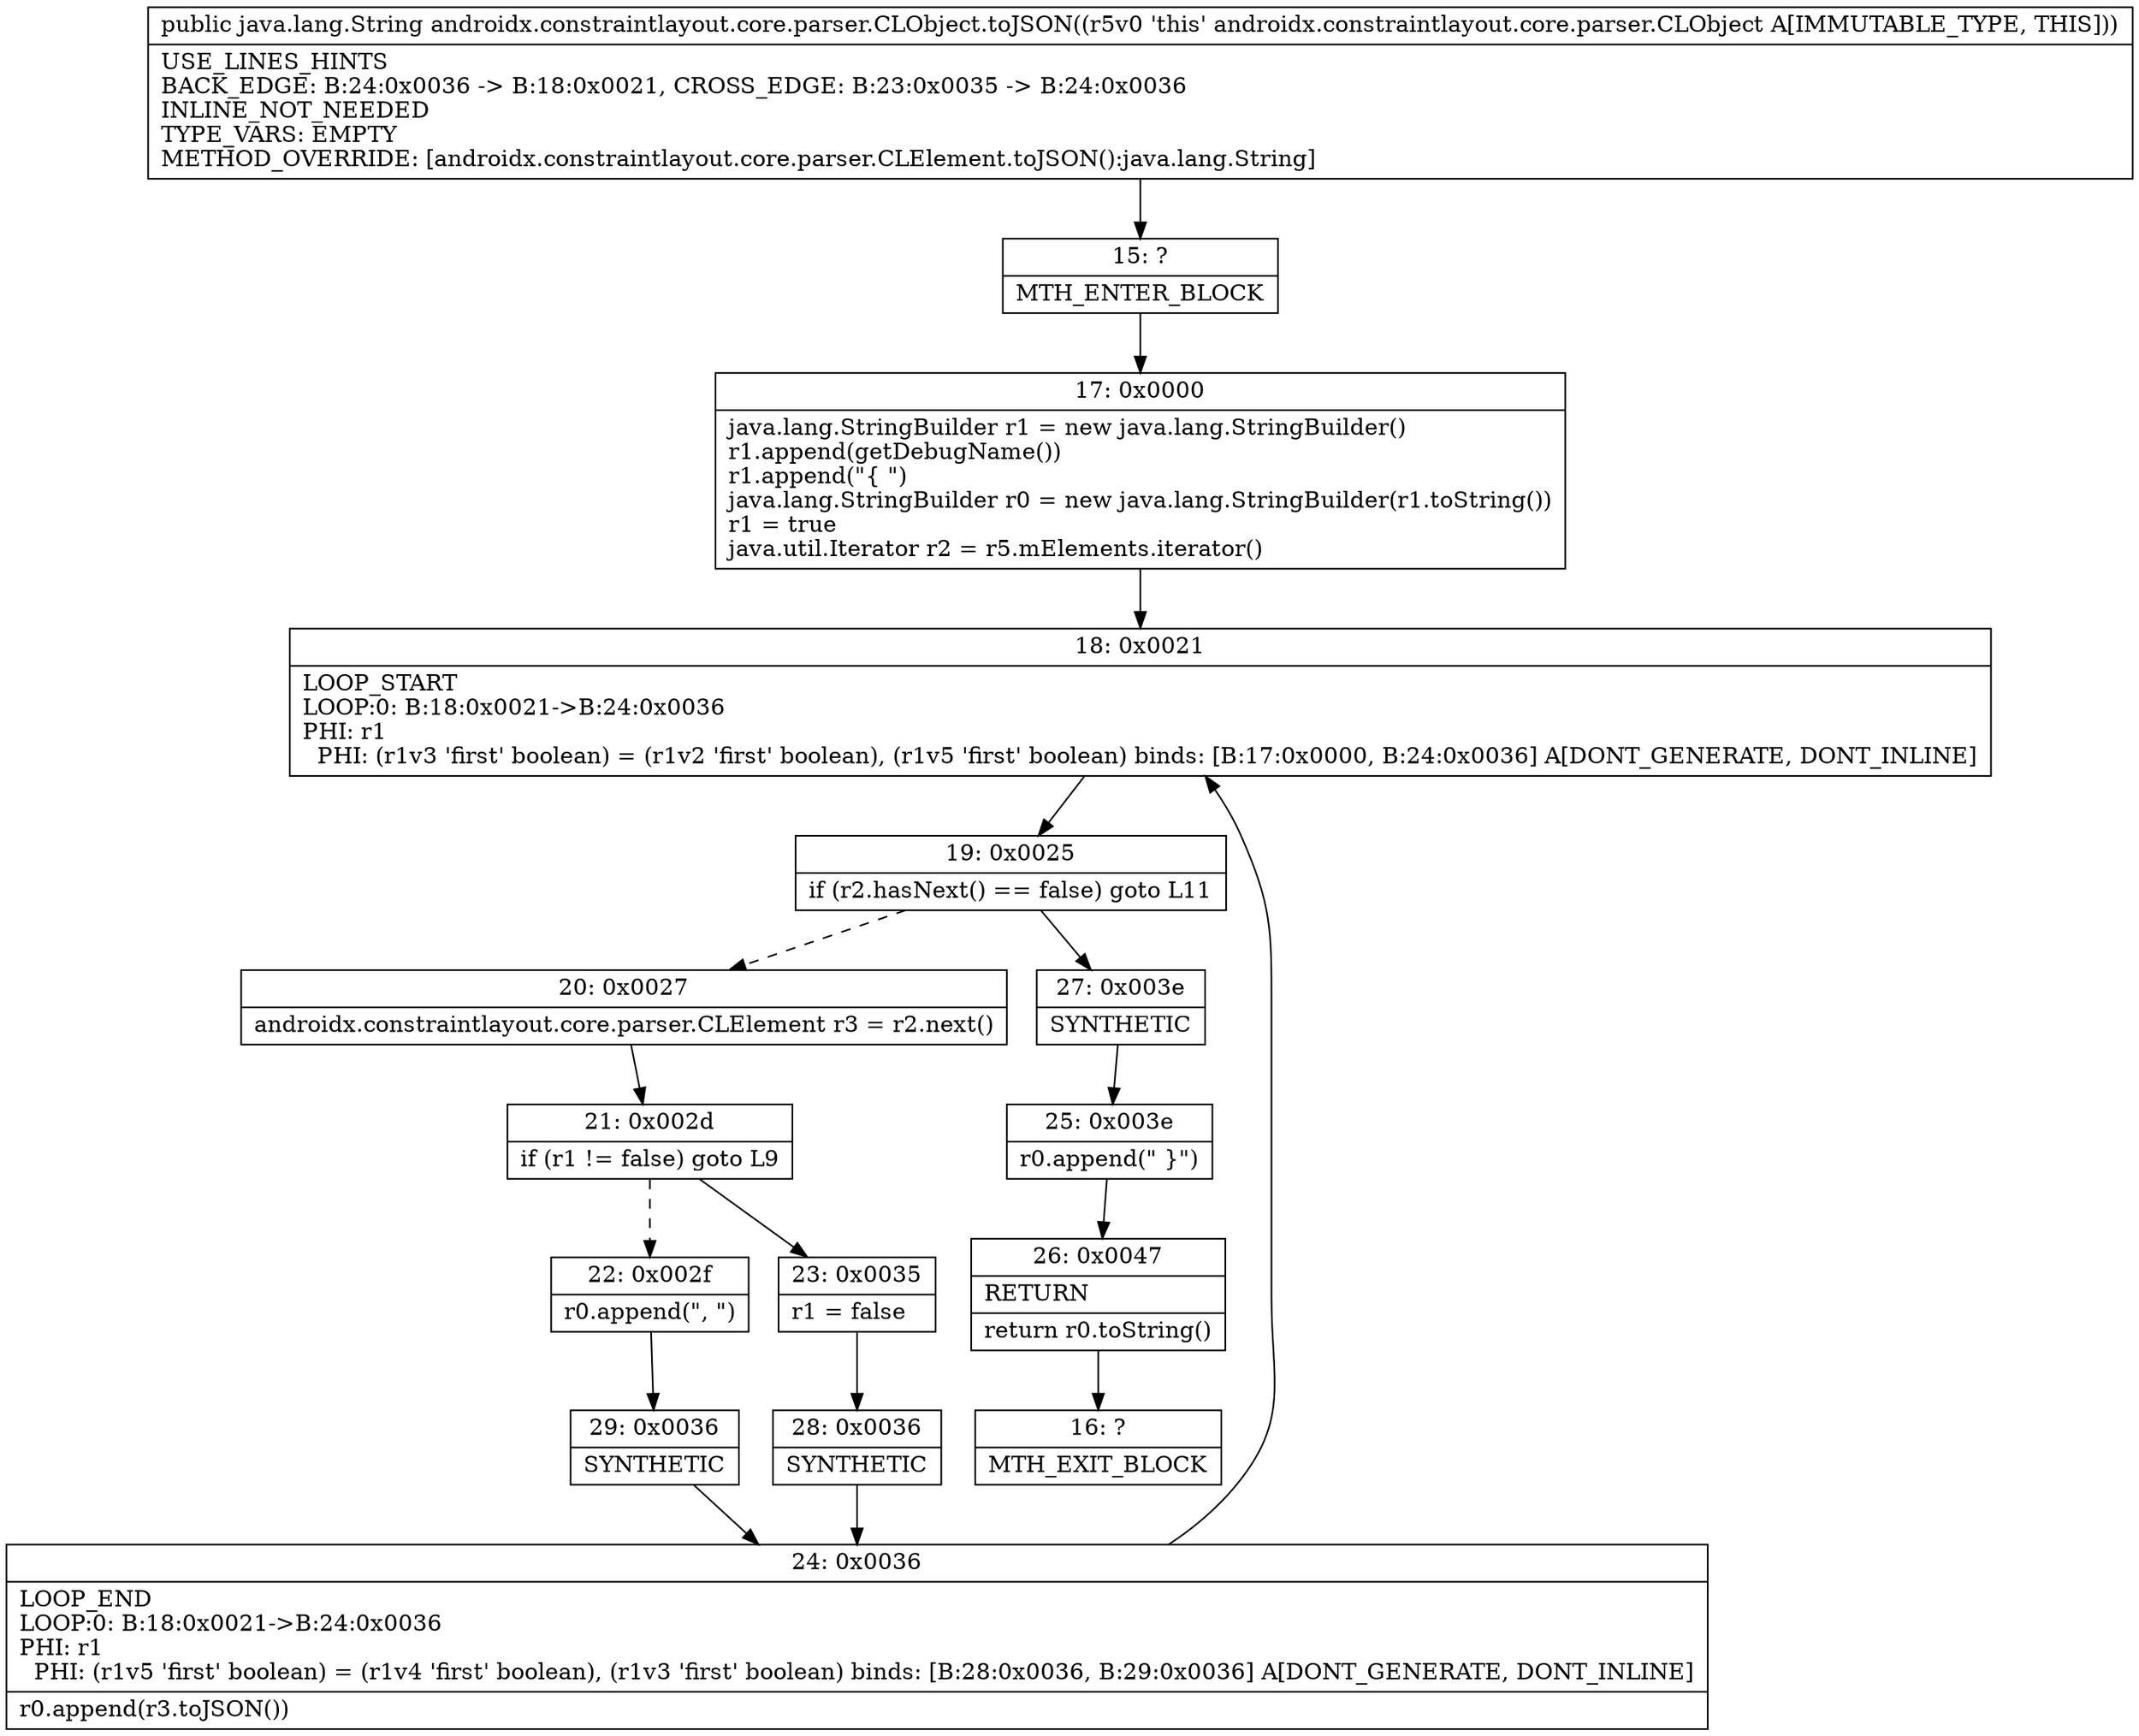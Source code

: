 digraph "CFG forandroidx.constraintlayout.core.parser.CLObject.toJSON()Ljava\/lang\/String;" {
Node_15 [shape=record,label="{15\:\ ?|MTH_ENTER_BLOCK\l}"];
Node_17 [shape=record,label="{17\:\ 0x0000|java.lang.StringBuilder r1 = new java.lang.StringBuilder()\lr1.append(getDebugName())\lr1.append(\"\{ \")\ljava.lang.StringBuilder r0 = new java.lang.StringBuilder(r1.toString())\lr1 = true\ljava.util.Iterator r2 = r5.mElements.iterator()\l}"];
Node_18 [shape=record,label="{18\:\ 0x0021|LOOP_START\lLOOP:0: B:18:0x0021\-\>B:24:0x0036\lPHI: r1 \l  PHI: (r1v3 'first' boolean) = (r1v2 'first' boolean), (r1v5 'first' boolean) binds: [B:17:0x0000, B:24:0x0036] A[DONT_GENERATE, DONT_INLINE]\l}"];
Node_19 [shape=record,label="{19\:\ 0x0025|if (r2.hasNext() == false) goto L11\l}"];
Node_20 [shape=record,label="{20\:\ 0x0027|androidx.constraintlayout.core.parser.CLElement r3 = r2.next()\l}"];
Node_21 [shape=record,label="{21\:\ 0x002d|if (r1 != false) goto L9\l}"];
Node_22 [shape=record,label="{22\:\ 0x002f|r0.append(\", \")\l}"];
Node_29 [shape=record,label="{29\:\ 0x0036|SYNTHETIC\l}"];
Node_24 [shape=record,label="{24\:\ 0x0036|LOOP_END\lLOOP:0: B:18:0x0021\-\>B:24:0x0036\lPHI: r1 \l  PHI: (r1v5 'first' boolean) = (r1v4 'first' boolean), (r1v3 'first' boolean) binds: [B:28:0x0036, B:29:0x0036] A[DONT_GENERATE, DONT_INLINE]\l|r0.append(r3.toJSON())\l}"];
Node_23 [shape=record,label="{23\:\ 0x0035|r1 = false\l}"];
Node_28 [shape=record,label="{28\:\ 0x0036|SYNTHETIC\l}"];
Node_27 [shape=record,label="{27\:\ 0x003e|SYNTHETIC\l}"];
Node_25 [shape=record,label="{25\:\ 0x003e|r0.append(\" \}\")\l}"];
Node_26 [shape=record,label="{26\:\ 0x0047|RETURN\l|return r0.toString()\l}"];
Node_16 [shape=record,label="{16\:\ ?|MTH_EXIT_BLOCK\l}"];
MethodNode[shape=record,label="{public java.lang.String androidx.constraintlayout.core.parser.CLObject.toJSON((r5v0 'this' androidx.constraintlayout.core.parser.CLObject A[IMMUTABLE_TYPE, THIS]))  | USE_LINES_HINTS\lBACK_EDGE: B:24:0x0036 \-\> B:18:0x0021, CROSS_EDGE: B:23:0x0035 \-\> B:24:0x0036\lINLINE_NOT_NEEDED\lTYPE_VARS: EMPTY\lMETHOD_OVERRIDE: [androidx.constraintlayout.core.parser.CLElement.toJSON():java.lang.String]\l}"];
MethodNode -> Node_15;Node_15 -> Node_17;
Node_17 -> Node_18;
Node_18 -> Node_19;
Node_19 -> Node_20[style=dashed];
Node_19 -> Node_27;
Node_20 -> Node_21;
Node_21 -> Node_22[style=dashed];
Node_21 -> Node_23;
Node_22 -> Node_29;
Node_29 -> Node_24;
Node_24 -> Node_18;
Node_23 -> Node_28;
Node_28 -> Node_24;
Node_27 -> Node_25;
Node_25 -> Node_26;
Node_26 -> Node_16;
}

